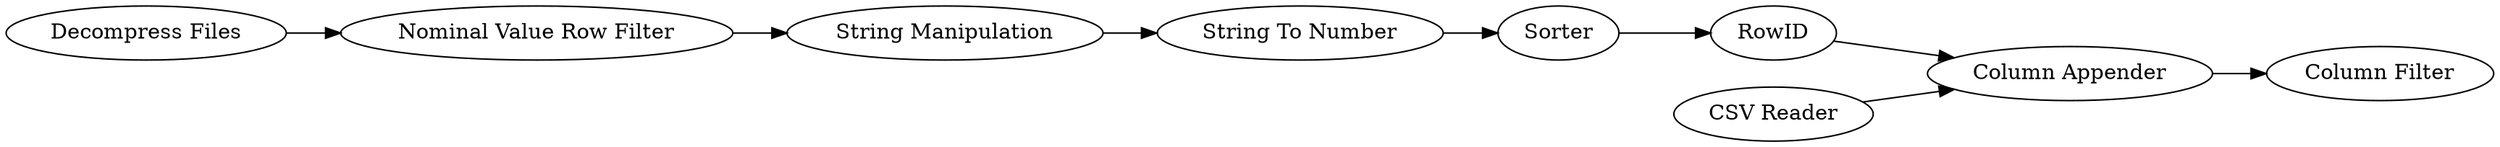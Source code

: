 digraph {
	112 -> 115
	60 -> 57
	59 -> 118
	56 -> 60
	115 -> 56
	123 -> 118
	118 -> 124
	57 -> 59
	57 [label=Sorter]
	123 [label="CSV Reader"]
	112 [label="Decompress Files"]
	115 [label="Nominal Value Row Filter"]
	118 [label="Column Appender"]
	56 [label="String Manipulation"]
	124 [label="Column Filter"]
	60 [label="String To Number"]
	59 [label=RowID]
	rankdir=LR
}
